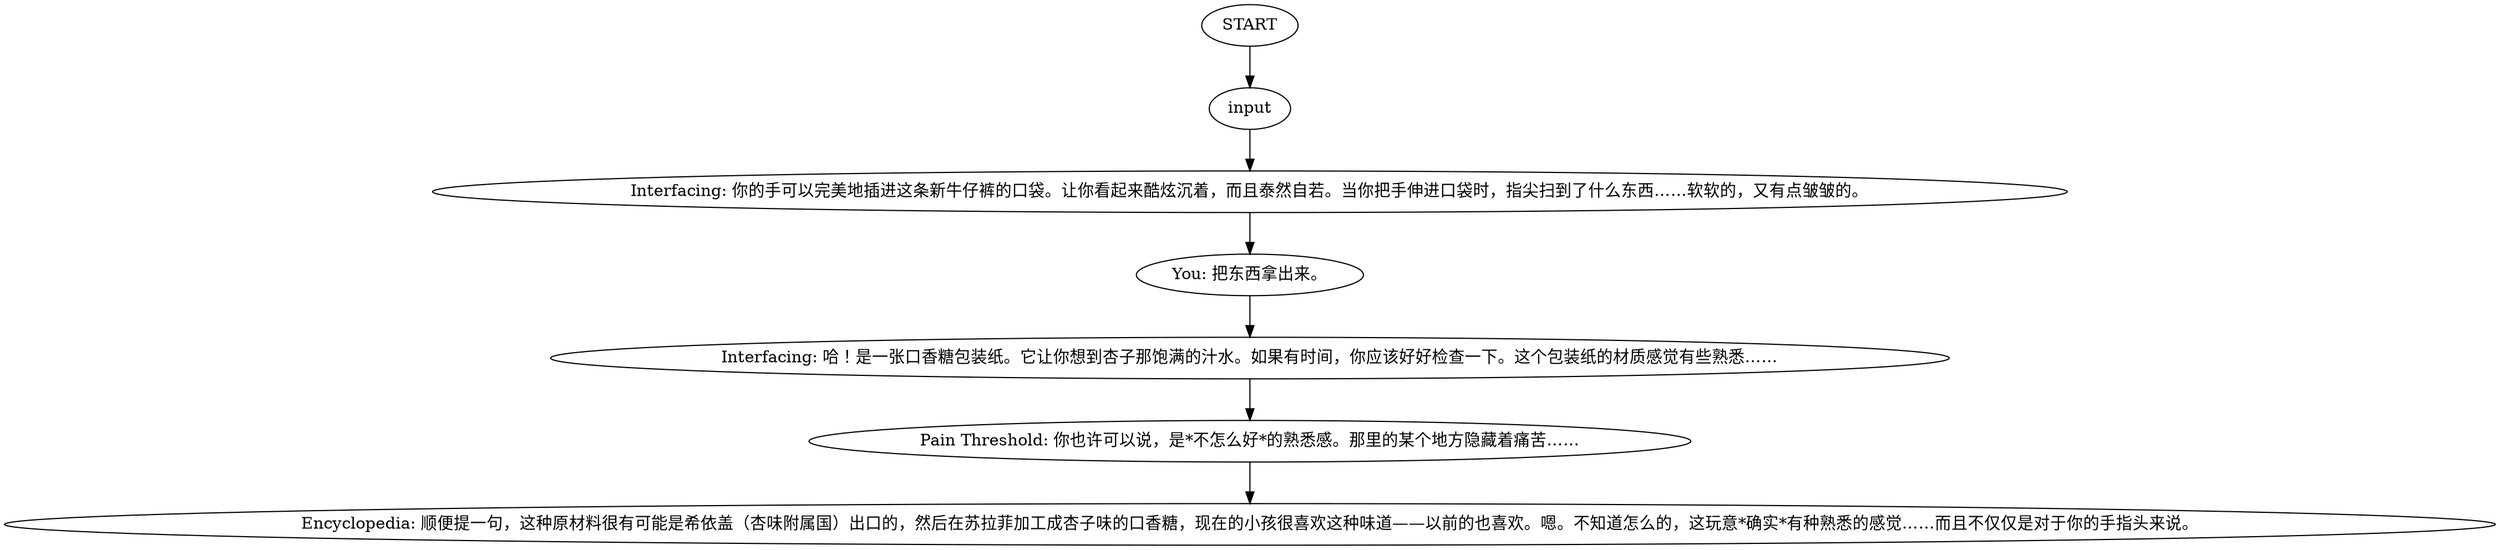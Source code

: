 # COAL ORB / labourer jeans equipped
# putting on the labourer pants make orb appear, similar to your own pants at beginning of game; in order to find gum wrapper in pocket
# ==================================================
digraph G {
	  0 [label="START"];
	  1 [label="input"];
	  2 [label="Interfacing: 哈！是一张口香糖包装纸。它让你想到杏子那饱满的汁水。如果有时间，你应该好好检查一下。这个包装纸的材质感觉有些熟悉……"];
	  3 [label="You: 把东西拿出来。"];
	  4 [label="Pain Threshold: 你也许可以说，是*不怎么好*的熟悉感。那里的某个地方隐藏着痛苦……"];
	  5 [label="Encyclopedia: 顺便提一句，这种原材料很有可能是希依盖（杏味附属国）出口的，然后在苏拉菲加工成杏子味的口香糖，现在的小孩很喜欢这种味道——以前的也喜欢。嗯。不知道怎么的，这玩意*确实*有种熟悉的感觉……而且不仅仅是对于你的手指头来说。"];
	  7 [label="Interfacing: 你的手可以完美地插进这条新牛仔裤的口袋。让你看起来酷炫沉着，而且泰然自若。当你把手伸进口袋时，指尖扫到了什么东西……软软的，又有点皱皱的。"];
	  0 -> 1
	  1 -> 7
	  2 -> 4
	  3 -> 2
	  4 -> 5
	  7 -> 3
}

